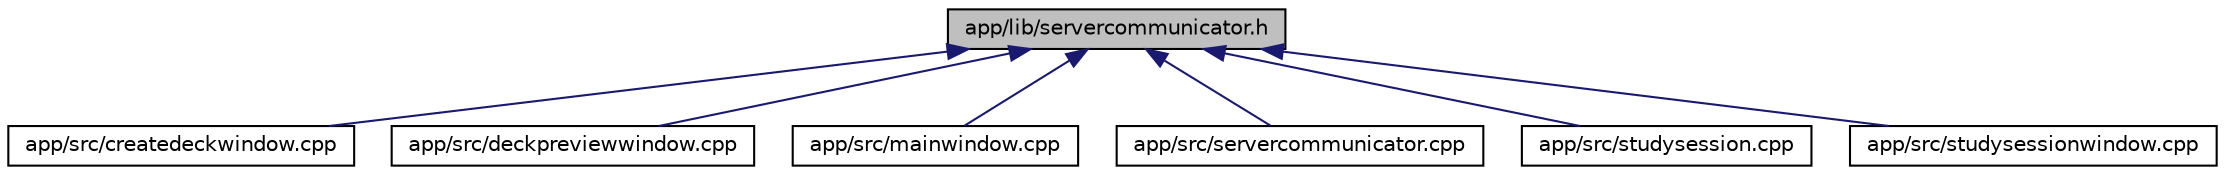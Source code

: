 digraph "app/lib/servercommunicator.h"
{
 // LATEX_PDF_SIZE
  edge [fontname="Helvetica",fontsize="10",labelfontname="Helvetica",labelfontsize="10"];
  node [fontname="Helvetica",fontsize="10",shape=record];
  Node1 [label="app/lib/servercommunicator.h",height=0.2,width=0.4,color="black", fillcolor="grey75", style="filled", fontcolor="black",tooltip=" "];
  Node1 -> Node2 [dir="back",color="midnightblue",fontsize="10",style="solid"];
  Node2 [label="app/src/createdeckwindow.cpp",height=0.2,width=0.4,color="black", fillcolor="white", style="filled",URL="$createdeckwindow_8cpp.html",tooltip=" "];
  Node1 -> Node3 [dir="back",color="midnightblue",fontsize="10",style="solid"];
  Node3 [label="app/src/deckpreviewwindow.cpp",height=0.2,width=0.4,color="black", fillcolor="white", style="filled",URL="$deckpreviewwindow_8cpp.html",tooltip=" "];
  Node1 -> Node4 [dir="back",color="midnightblue",fontsize="10",style="solid"];
  Node4 [label="app/src/mainwindow.cpp",height=0.2,width=0.4,color="black", fillcolor="white", style="filled",URL="$mainwindow_8cpp.html",tooltip=" "];
  Node1 -> Node5 [dir="back",color="midnightblue",fontsize="10",style="solid"];
  Node5 [label="app/src/servercommunicator.cpp",height=0.2,width=0.4,color="black", fillcolor="white", style="filled",URL="$servercommunicator_8cpp.html",tooltip=" "];
  Node1 -> Node6 [dir="back",color="midnightblue",fontsize="10",style="solid"];
  Node6 [label="app/src/studysession.cpp",height=0.2,width=0.4,color="black", fillcolor="white", style="filled",URL="$studysession_8cpp.html",tooltip=" "];
  Node1 -> Node7 [dir="back",color="midnightblue",fontsize="10",style="solid"];
  Node7 [label="app/src/studysessionwindow.cpp",height=0.2,width=0.4,color="black", fillcolor="white", style="filled",URL="$studysessionwindow_8cpp.html",tooltip=" "];
}

